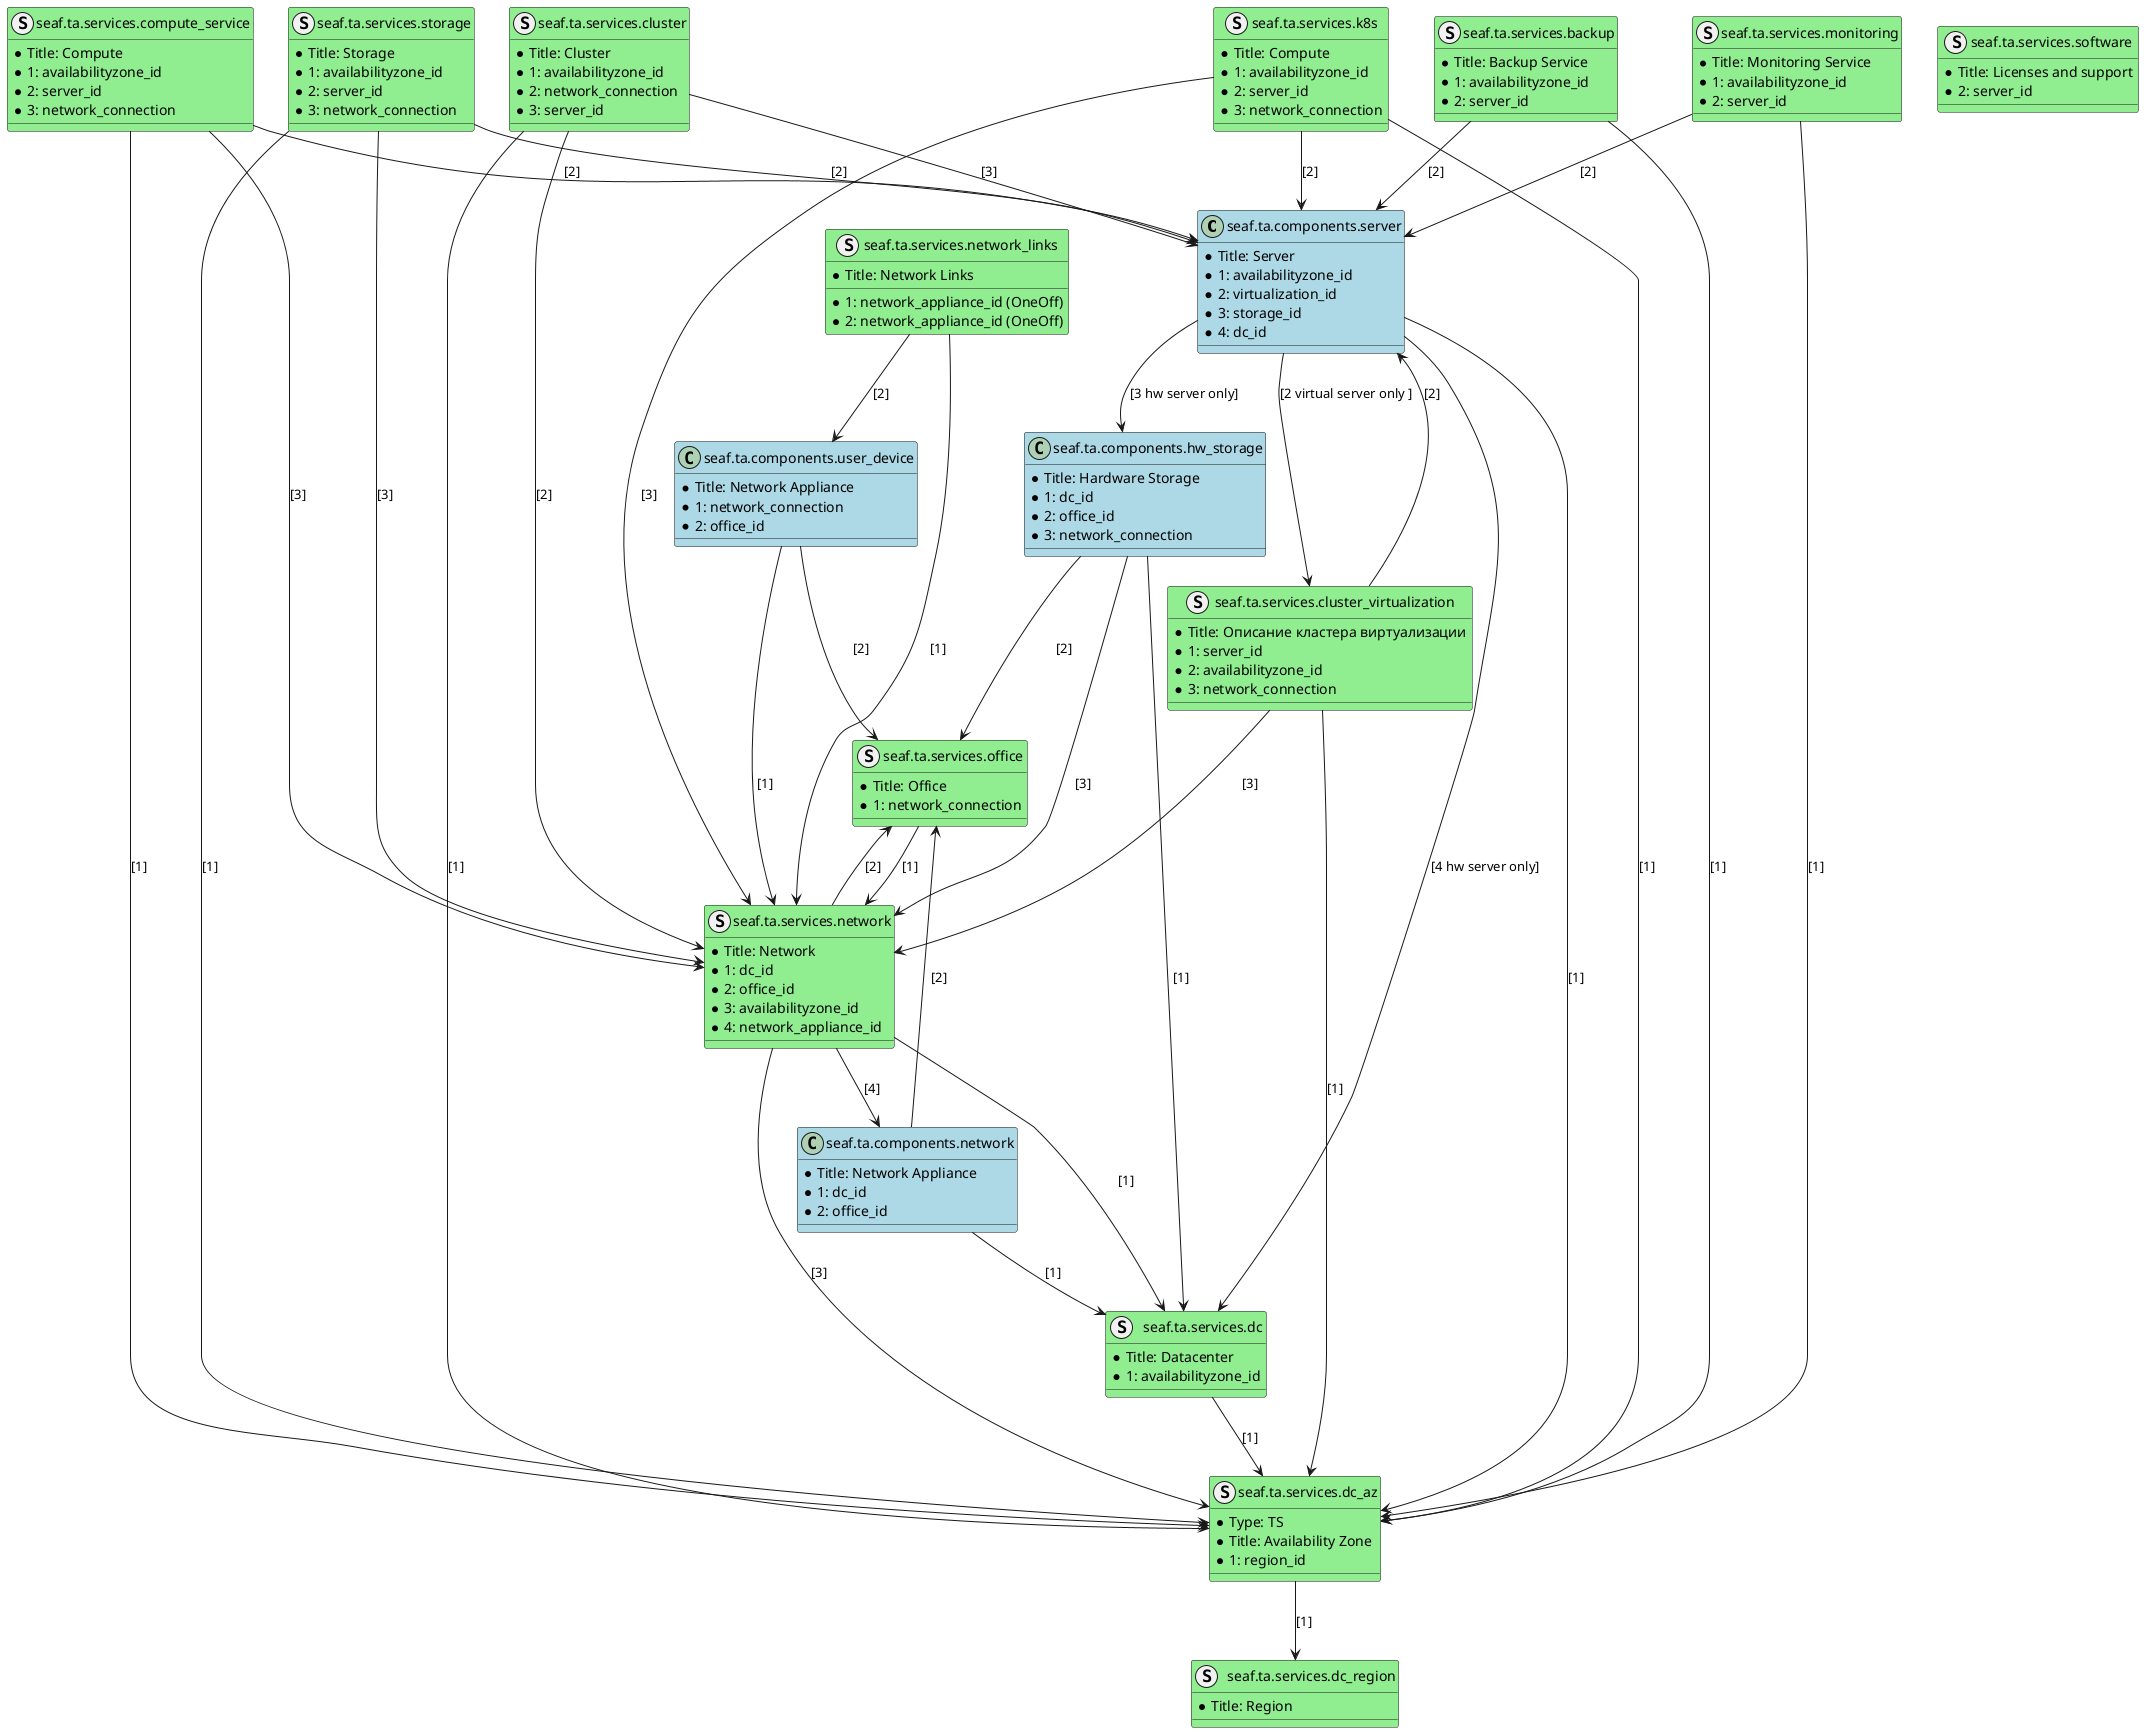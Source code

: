 @startuml

   class "seaf.ta.components.server" as server_id #lightblue {
     *Title: Server
     *1: availabilityzone_id
     *2: virtualization_id
     *3: storage_id
     *4: dc_id
   }


   class "seaf.ta.components.hw_storage" as hw_storage_id #lightblue {
        *Title: Hardware Storage
        *1: dc_id
        *2: office_id
        *3: network_connection
   }

   class "seaf.ta.components.network" as network_appliance_id  #lightblue {
        *Title: Network Appliance
        *1: dc_id
        *2: office_id
   }

   class "seaf.ta.components.user_device" as user_device_id  #lightblue {
           *Title: Network Appliance
           *1: network_connection
           *2: office_id
   }

   struct "seaf.ta.services.dc_az"  as availabilityzone_id #lightgreen {
        *Type: TS
        *Title: Availability Zone
        * 1: region_id
   }

   struct "  seaf.ta.services.dc_region" as region_id #lightgreen {
           *Title: Region
   }


   struct "  seaf.ta.services.dc" as dc_id #lightgreen {
              *Title: Datacenter
              *1: availabilityzone_id
   }

   struct "seaf.ta.services.office" as office_id #lightgreen {
                          *Title: Office
                          *1: network_connection
      }

   struct "seaf.ta.services.cluster" as cluster_id #lightgreen {
                             *Title: Cluster
                             *1: availabilityzone_id
                             *2: network_connection
                             *3: server_id
   }

   struct "seaf.ta.services.compute_service" as compute_id #lightgreen {
                                *Title: Compute
                                *1: availabilityzone_id
                                *2: server_id
                                *3: network_connection
   }

   struct "seaf.ta.services.storage" as storage_id #lightgreen {
                                      *Title: Storage
                                      *1: availabilityzone_id
                                      *2: server_id
                                      *3: network_connection
   }

   struct "seaf.ta.services.cluster_virtualization" as virtualization_id #lightgreen {
                       *Title: Описание кластера виртуализации
                       *1: server_id
                       *2: availabilityzone_id
                       *3: network_connection
   }

   struct "seaf.ta.services.k8s" as kubernetes_id #lightgreen {
                                         *Title: Compute
                                         *1: availabilityzone_id
                                         *2: server_id
                                         *3: network_connection
   }

   struct "seaf.ta.services.network" as network_id #lightgreen {
                    *Title: Network
                    *1: dc_id
                    *2: office_id
                    *3: availabilityzone_id
                    *4: network_appliance_id
   }

  struct "seaf.ta.services.network_links" as networklinks_id #lightgreen {
                      *Title: Network Links
                      *1: network_appliance_id (OneOff)
                      *2: network_appliance_id (OneOff)

     }

  struct "seaf.ta.services.backup" as backup_id #lightgreen {
                        *Title: Backup Service
                        *1: availabilityzone_id
                        *2: server_id
  }


  struct "seaf.ta.services.monitoring" as monitoring_id #lightgreen {
                          *Title: Monitoring Service
                          *1: availabilityzone_id
                          *2: server_id
    }

  struct "seaf.ta.services.software" as software_id #lightgreen{
                            *Title: Licenses and support
                            *2: server_id
  }

  server_id --> availabilityzone_id:[1]
  server_id --> virtualization_id:[2 virtual server only ]
  server_id --> hw_storage_id:[3 hw server only]
  server_id --> dc_id:[4 hw server only]


  hw_storage_id -->dc_id:[1]
  hw_storage_id -->office_id:[2]
  hw_storage_id -->network_id:[3]

  network_appliance_id -->dc_id:[1]
  network_appliance_id -->office_id:[2]

  user_device_id --> network_id:[1]
  user_device_id --> office_id:[2]

  availabilityzone_id --> region_id:[1]

  dc_id --> availabilityzone_id:[1]

  office_id --> network_id:[1]

  cluster_id --> availabilityzone_id:[1]
  cluster_id --> network_id:[2]
  cluster_id --> server_id:[3]

  compute_id --> availabilityzone_id:[1]
  compute_id --> server_id:[2]
  compute_id --> network_id:[3]

  storage_id --> availabilityzone_id:[1]
  storage_id -->server_id:[2]
  storage_id -->network_id:[3]

  virtualization_id --> availabilityzone_id:[1]
  virtualization_id --> server_id:[2]
  virtualization_id --> network_id:[3]

  kubernetes_id --> availabilityzone_id:[1]
  kubernetes_id --> server_id:[2]
  kubernetes_id --> network_id:[3]

  network_id --> dc_id:[1]
  network_id --> office_id:[2]
  network_id --> availabilityzone_id:[3]
  network_id --> network_appliance_id:[4]

  networklinks_id --> network_id:[1]
  networklinks_id -->  user_device_id:[2]

  backup_id --> availabilityzone_id:[1]
  backup_id --> server_id:[2]

  monitoring_id --> availabilityzone_id:[1]
  monitoring_id --> server_id:[2]
/'
  software_id --> server_id:[1]
'/
@enduml